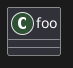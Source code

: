 {
  "sha1": "eunvsslpdicu72249nhzwyy9zvoaji5",
  "insertion": {
    "when": "2024-06-01T09:03:05.119Z",
    "user": "plantuml@gmail.com"
  }
}
@startuml
skinparam mode dark
class foo
@enduml
